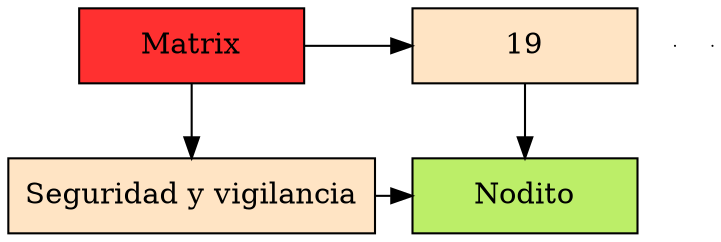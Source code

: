 digraph G{ 
node [shape=box] 
 Mt[ label = "Matrix", width = 1.5, style = filled, fillcolor = firebrick1, group = 1 ]; 
e0[ shape = point, width = 0 ]; 
e1[ shape = point, width = 0 ]; 
node0xc00024e0c0 [label = "Seguridad y vigilancia"    width = 1.5 style = filled, fillcolor = bisque1, group = 1 ]; 
node0xc0002280f0 [label = "19"    width = 1.5 style = filled, fillcolor = bisque1, group = 2 ]; 
Mt -> node0xc00024e0c0 
Mt -> node0xc0002280f0 
{ rank = same; Mt;  node0xc0002280f0;} 
node0xc0002280f0 -> node0xc000232410; 
node0xc000232410 [label = "Nodito" style = filled, fillcolor = darkolivegreen2	 width = 1.5, group = 2 ]; 
node0xc00024e0c0 -> node0xc000232410; 
{ rank = same; node0xc00024e0c0; node0xc000232410;} 
} 
